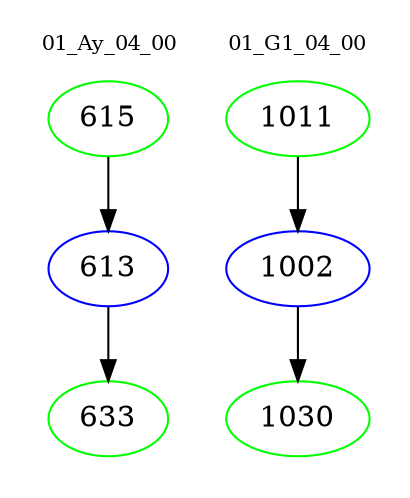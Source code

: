digraph{
subgraph cluster_0 {
color = white
label = "01_Ay_04_00";
fontsize=10;
T0_615 [label="615", color="green"]
T0_615 -> T0_613 [color="black"]
T0_613 [label="613", color="blue"]
T0_613 -> T0_633 [color="black"]
T0_633 [label="633", color="green"]
}
subgraph cluster_1 {
color = white
label = "01_G1_04_00";
fontsize=10;
T1_1011 [label="1011", color="green"]
T1_1011 -> T1_1002 [color="black"]
T1_1002 [label="1002", color="blue"]
T1_1002 -> T1_1030 [color="black"]
T1_1030 [label="1030", color="green"]
}
}
